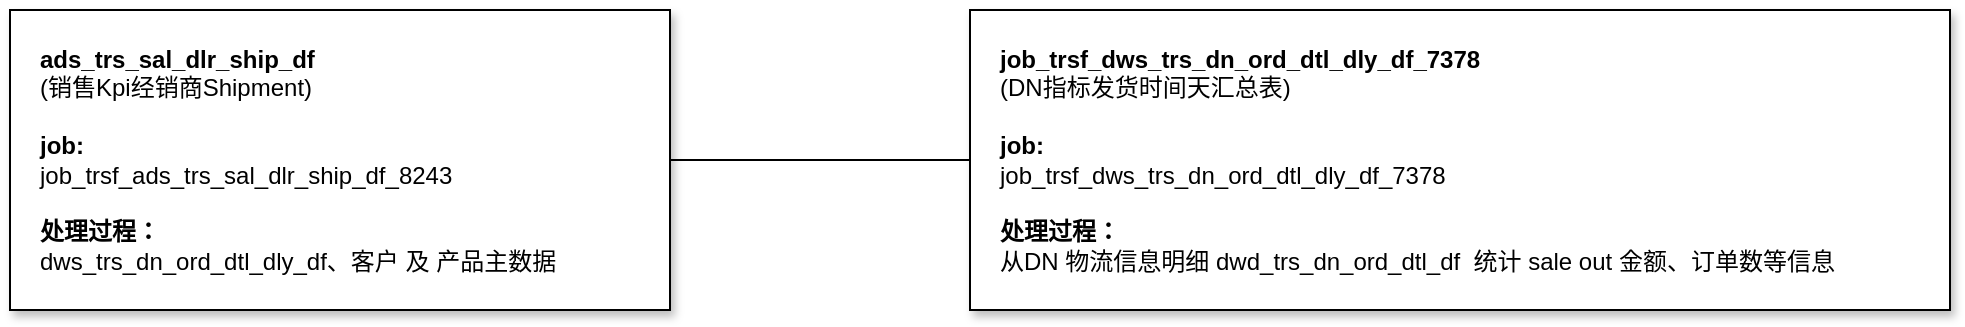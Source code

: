 <mxfile version="22.1.18" type="github">
  <diagram name="第 1 页" id="7eUpTHx11vVFpNqRn2nn">
    <mxGraphModel dx="3413" dy="1586" grid="1" gridSize="10" guides="1" tooltips="1" connect="1" arrows="1" fold="1" page="1" pageScale="1" pageWidth="827" pageHeight="1169" math="0" shadow="0">
      <root>
        <mxCell id="0" />
        <mxCell id="1" parent="0" />
        <mxCell id="3c83Wh0yh_IiP0X6-Nth-12" value="" style="edgeStyle=entityRelationEdgeStyle;rounded=0;orthogonalLoop=1;jettySize=auto;html=1;startArrow=none;endArrow=none;segment=10;curved=1;sourcePerimeterSpacing=0;targetPerimeterSpacing=0;" edge="1" parent="1" source="3c83Wh0yh_IiP0X6-Nth-9" target="3c83Wh0yh_IiP0X6-Nth-11">
          <mxGeometry relative="1" as="geometry" />
        </mxCell>
        <mxCell id="3c83Wh0yh_IiP0X6-Nth-9" value="&lt;b&gt;ads_trs_sal_dlr_ship_df&lt;/b&gt;&lt;br&gt;(销售Kpi经销商Shipment)&lt;br&gt;&lt;br&gt;&lt;b&gt;job:&lt;/b&gt;&lt;br&gt;job_trsf_ads_trs_sal_dlr_ship_df_8243&lt;br&gt;&lt;br&gt;&lt;b&gt;处理过程：&lt;/b&gt;&lt;br&gt;dws_trs_dn_ord_dtl_dly_df、客户 及 产品主数据" style="whiteSpace=wrap;html=1;rounded=0;arcSize=50;align=left;verticalAlign=middle;strokeWidth=1;autosize=1;spacing=15;treeFolding=1;treeMoving=1;newEdgeStyle={&quot;edgeStyle&quot;:&quot;entityRelationEdgeStyle&quot;,&quot;startArrow&quot;:&quot;none&quot;,&quot;endArrow&quot;:&quot;none&quot;,&quot;segment&quot;:10,&quot;curved&quot;:1,&quot;sourcePerimeterSpacing&quot;:0,&quot;targetPerimeterSpacing&quot;:0};shadow=1;" vertex="1" parent="1">
          <mxGeometry x="-480" y="290" width="330" height="150" as="geometry" />
        </mxCell>
        <mxCell id="3c83Wh0yh_IiP0X6-Nth-11" value="&lt;b&gt;job_trsf_dws_trs_dn_ord_dtl_dly_df_7378&lt;/b&gt;&lt;br&gt;(DN指标发货时间天汇总表)&lt;br&gt;&lt;br&gt;&lt;b&gt;job:&lt;/b&gt;&lt;br&gt;job_trsf_dws_trs_dn_ord_dtl_dly_df_7378&lt;br&gt;&lt;br&gt;&lt;b&gt;处理过程：&lt;/b&gt;&lt;br&gt;从DN 物流信息明细&amp;nbsp;dwd_trs_dn_ord_dtl_df&amp;nbsp; 统计 sale out 金额、订单数等信息" style="whiteSpace=wrap;html=1;rounded=0;arcSize=50;align=left;verticalAlign=middle;strokeWidth=1;autosize=1;spacing=15;treeFolding=1;treeMoving=1;newEdgeStyle={&quot;edgeStyle&quot;:&quot;entityRelationEdgeStyle&quot;,&quot;startArrow&quot;:&quot;none&quot;,&quot;endArrow&quot;:&quot;none&quot;,&quot;segment&quot;:10,&quot;curved&quot;:1,&quot;sourcePerimeterSpacing&quot;:0,&quot;targetPerimeterSpacing&quot;:0};shadow=1;" vertex="1" parent="1">
          <mxGeometry y="290" width="490" height="150" as="geometry" />
        </mxCell>
      </root>
    </mxGraphModel>
  </diagram>
</mxfile>
